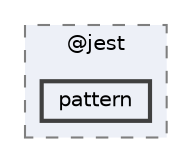 digraph "C:/Users/arisc/OneDrive/Documents/GitHub/FINAL/EcoEats-Project/node_modules/@jest/pattern"
{
 // LATEX_PDF_SIZE
  bgcolor="transparent";
  edge [fontname=Helvetica,fontsize=10,labelfontname=Helvetica,labelfontsize=10];
  node [fontname=Helvetica,fontsize=10,shape=box,height=0.2,width=0.4];
  compound=true
  subgraph clusterdir_a5f9a809b8491a8b02094d612b05c4e9 {
    graph [ bgcolor="#edf0f7", pencolor="grey50", label="@jest", fontname=Helvetica,fontsize=10 style="filled,dashed", URL="dir_a5f9a809b8491a8b02094d612b05c4e9.html",tooltip=""]
  dir_0ca96c188bb4f7ea32f13eb289f91410 [label="pattern", fillcolor="#edf0f7", color="grey25", style="filled,bold", URL="dir_0ca96c188bb4f7ea32f13eb289f91410.html",tooltip=""];
  }
}
